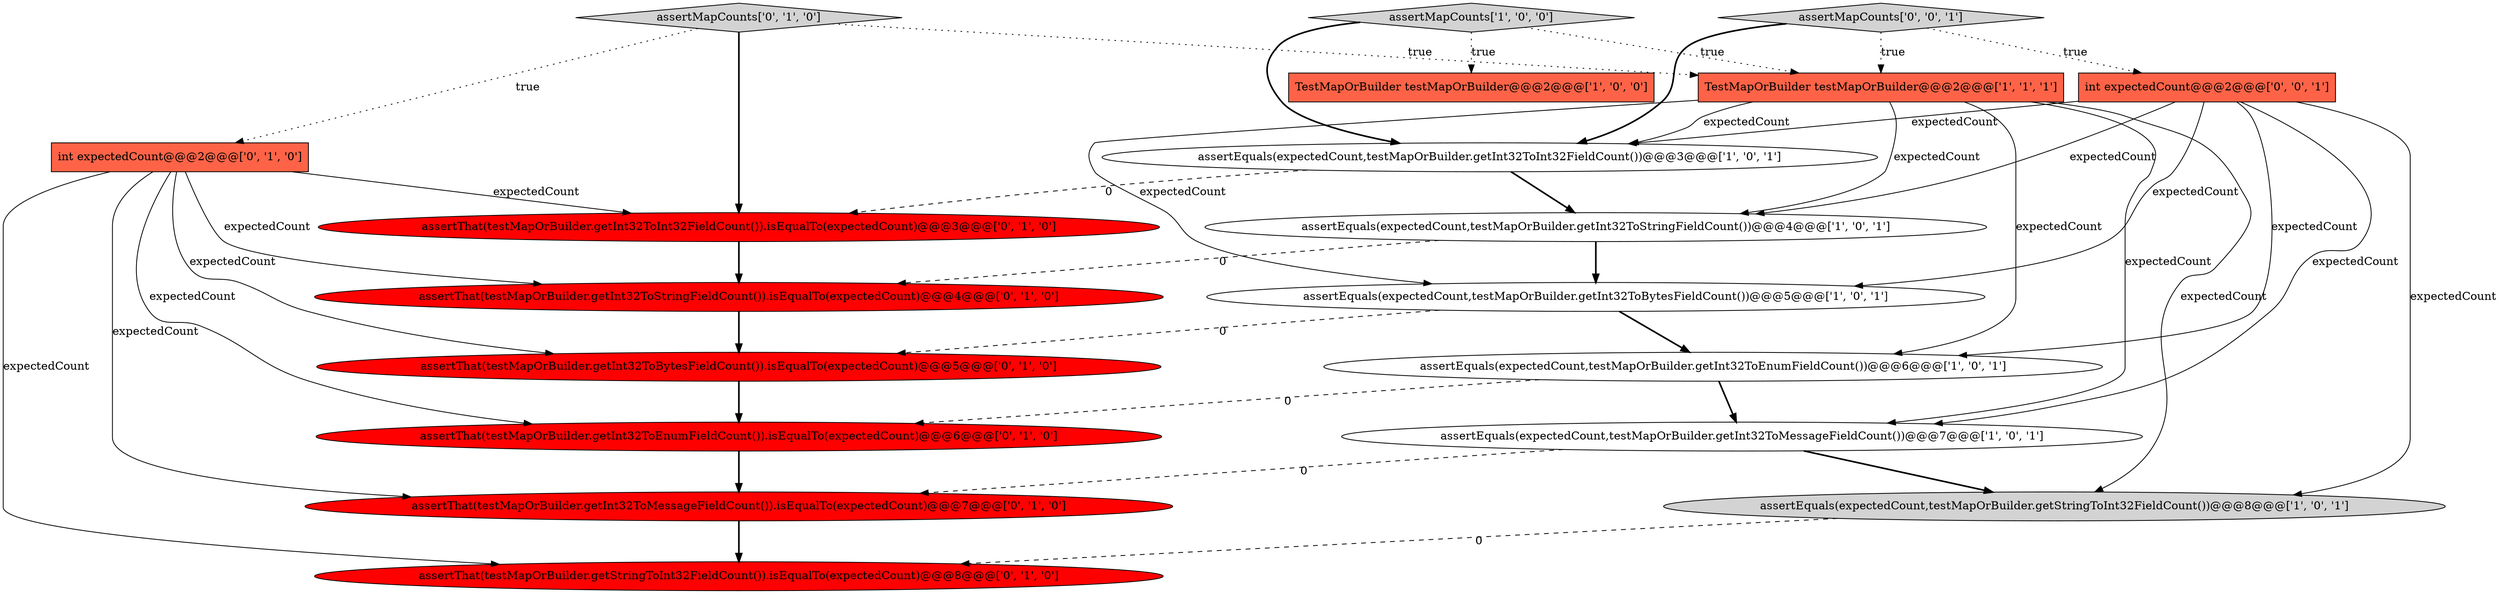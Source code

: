 digraph {
5 [style = filled, label = "assertEquals(expectedCount,testMapOrBuilder.getInt32ToStringFieldCount())@@@4@@@['1', '0', '1']", fillcolor = white, shape = ellipse image = "AAA0AAABBB1BBB"];
15 [style = filled, label = "assertThat(testMapOrBuilder.getStringToInt32FieldCount()).isEqualTo(expectedCount)@@@8@@@['0', '1', '0']", fillcolor = red, shape = ellipse image = "AAA1AAABBB2BBB"];
2 [style = filled, label = "TestMapOrBuilder testMapOrBuilder@@@2@@@['1', '0', '0']", fillcolor = tomato, shape = box image = "AAA0AAABBB1BBB"];
16 [style = filled, label = "assertThat(testMapOrBuilder.getInt32ToMessageFieldCount()).isEqualTo(expectedCount)@@@7@@@['0', '1', '0']", fillcolor = red, shape = ellipse image = "AAA1AAABBB2BBB"];
11 [style = filled, label = "int expectedCount@@@2@@@['0', '1', '0']", fillcolor = tomato, shape = box image = "AAA0AAABBB2BBB"];
1 [style = filled, label = "assertEquals(expectedCount,testMapOrBuilder.getStringToInt32FieldCount())@@@8@@@['1', '0', '1']", fillcolor = lightgray, shape = ellipse image = "AAA0AAABBB1BBB"];
3 [style = filled, label = "TestMapOrBuilder testMapOrBuilder@@@2@@@['1', '1', '1']", fillcolor = tomato, shape = box image = "AAA0AAABBB1BBB"];
6 [style = filled, label = "assertEquals(expectedCount,testMapOrBuilder.getInt32ToBytesFieldCount())@@@5@@@['1', '0', '1']", fillcolor = white, shape = ellipse image = "AAA0AAABBB1BBB"];
7 [style = filled, label = "assertEquals(expectedCount,testMapOrBuilder.getInt32ToInt32FieldCount())@@@3@@@['1', '0', '1']", fillcolor = white, shape = ellipse image = "AAA0AAABBB1BBB"];
8 [style = filled, label = "assertEquals(expectedCount,testMapOrBuilder.getInt32ToEnumFieldCount())@@@6@@@['1', '0', '1']", fillcolor = white, shape = ellipse image = "AAA0AAABBB1BBB"];
13 [style = filled, label = "assertThat(testMapOrBuilder.getInt32ToBytesFieldCount()).isEqualTo(expectedCount)@@@5@@@['0', '1', '0']", fillcolor = red, shape = ellipse image = "AAA1AAABBB2BBB"];
12 [style = filled, label = "assertMapCounts['0', '1', '0']", fillcolor = lightgray, shape = diamond image = "AAA0AAABBB2BBB"];
14 [style = filled, label = "assertThat(testMapOrBuilder.getInt32ToInt32FieldCount()).isEqualTo(expectedCount)@@@3@@@['0', '1', '0']", fillcolor = red, shape = ellipse image = "AAA1AAABBB2BBB"];
4 [style = filled, label = "assertEquals(expectedCount,testMapOrBuilder.getInt32ToMessageFieldCount())@@@7@@@['1', '0', '1']", fillcolor = white, shape = ellipse image = "AAA0AAABBB1BBB"];
10 [style = filled, label = "assertThat(testMapOrBuilder.getInt32ToEnumFieldCount()).isEqualTo(expectedCount)@@@6@@@['0', '1', '0']", fillcolor = red, shape = ellipse image = "AAA1AAABBB2BBB"];
17 [style = filled, label = "int expectedCount@@@2@@@['0', '0', '1']", fillcolor = tomato, shape = box image = "AAA0AAABBB3BBB"];
18 [style = filled, label = "assertMapCounts['0', '0', '1']", fillcolor = lightgray, shape = diamond image = "AAA0AAABBB3BBB"];
9 [style = filled, label = "assertThat(testMapOrBuilder.getInt32ToStringFieldCount()).isEqualTo(expectedCount)@@@4@@@['0', '1', '0']", fillcolor = red, shape = ellipse image = "AAA1AAABBB2BBB"];
0 [style = filled, label = "assertMapCounts['1', '0', '0']", fillcolor = lightgray, shape = diamond image = "AAA0AAABBB1BBB"];
13->10 [style = bold, label=""];
3->5 [style = solid, label="expectedCount"];
16->15 [style = bold, label=""];
12->3 [style = dotted, label="true"];
11->10 [style = solid, label="expectedCount"];
11->15 [style = solid, label="expectedCount"];
8->10 [style = dashed, label="0"];
11->13 [style = solid, label="expectedCount"];
4->16 [style = dashed, label="0"];
17->7 [style = solid, label="expectedCount"];
3->6 [style = solid, label="expectedCount"];
7->14 [style = dashed, label="0"];
1->15 [style = dashed, label="0"];
3->8 [style = solid, label="expectedCount"];
11->16 [style = solid, label="expectedCount"];
5->9 [style = dashed, label="0"];
11->9 [style = solid, label="expectedCount"];
17->1 [style = solid, label="expectedCount"];
17->4 [style = solid, label="expectedCount"];
0->7 [style = bold, label=""];
12->11 [style = dotted, label="true"];
7->5 [style = bold, label=""];
6->13 [style = dashed, label="0"];
5->6 [style = bold, label=""];
10->16 [style = bold, label=""];
18->3 [style = dotted, label="true"];
6->8 [style = bold, label=""];
3->7 [style = solid, label="expectedCount"];
17->5 [style = solid, label="expectedCount"];
3->4 [style = solid, label="expectedCount"];
12->14 [style = bold, label=""];
17->8 [style = solid, label="expectedCount"];
14->9 [style = bold, label=""];
4->1 [style = bold, label=""];
0->3 [style = dotted, label="true"];
18->17 [style = dotted, label="true"];
8->4 [style = bold, label=""];
0->2 [style = dotted, label="true"];
18->7 [style = bold, label=""];
11->14 [style = solid, label="expectedCount"];
17->6 [style = solid, label="expectedCount"];
9->13 [style = bold, label=""];
3->1 [style = solid, label="expectedCount"];
}
